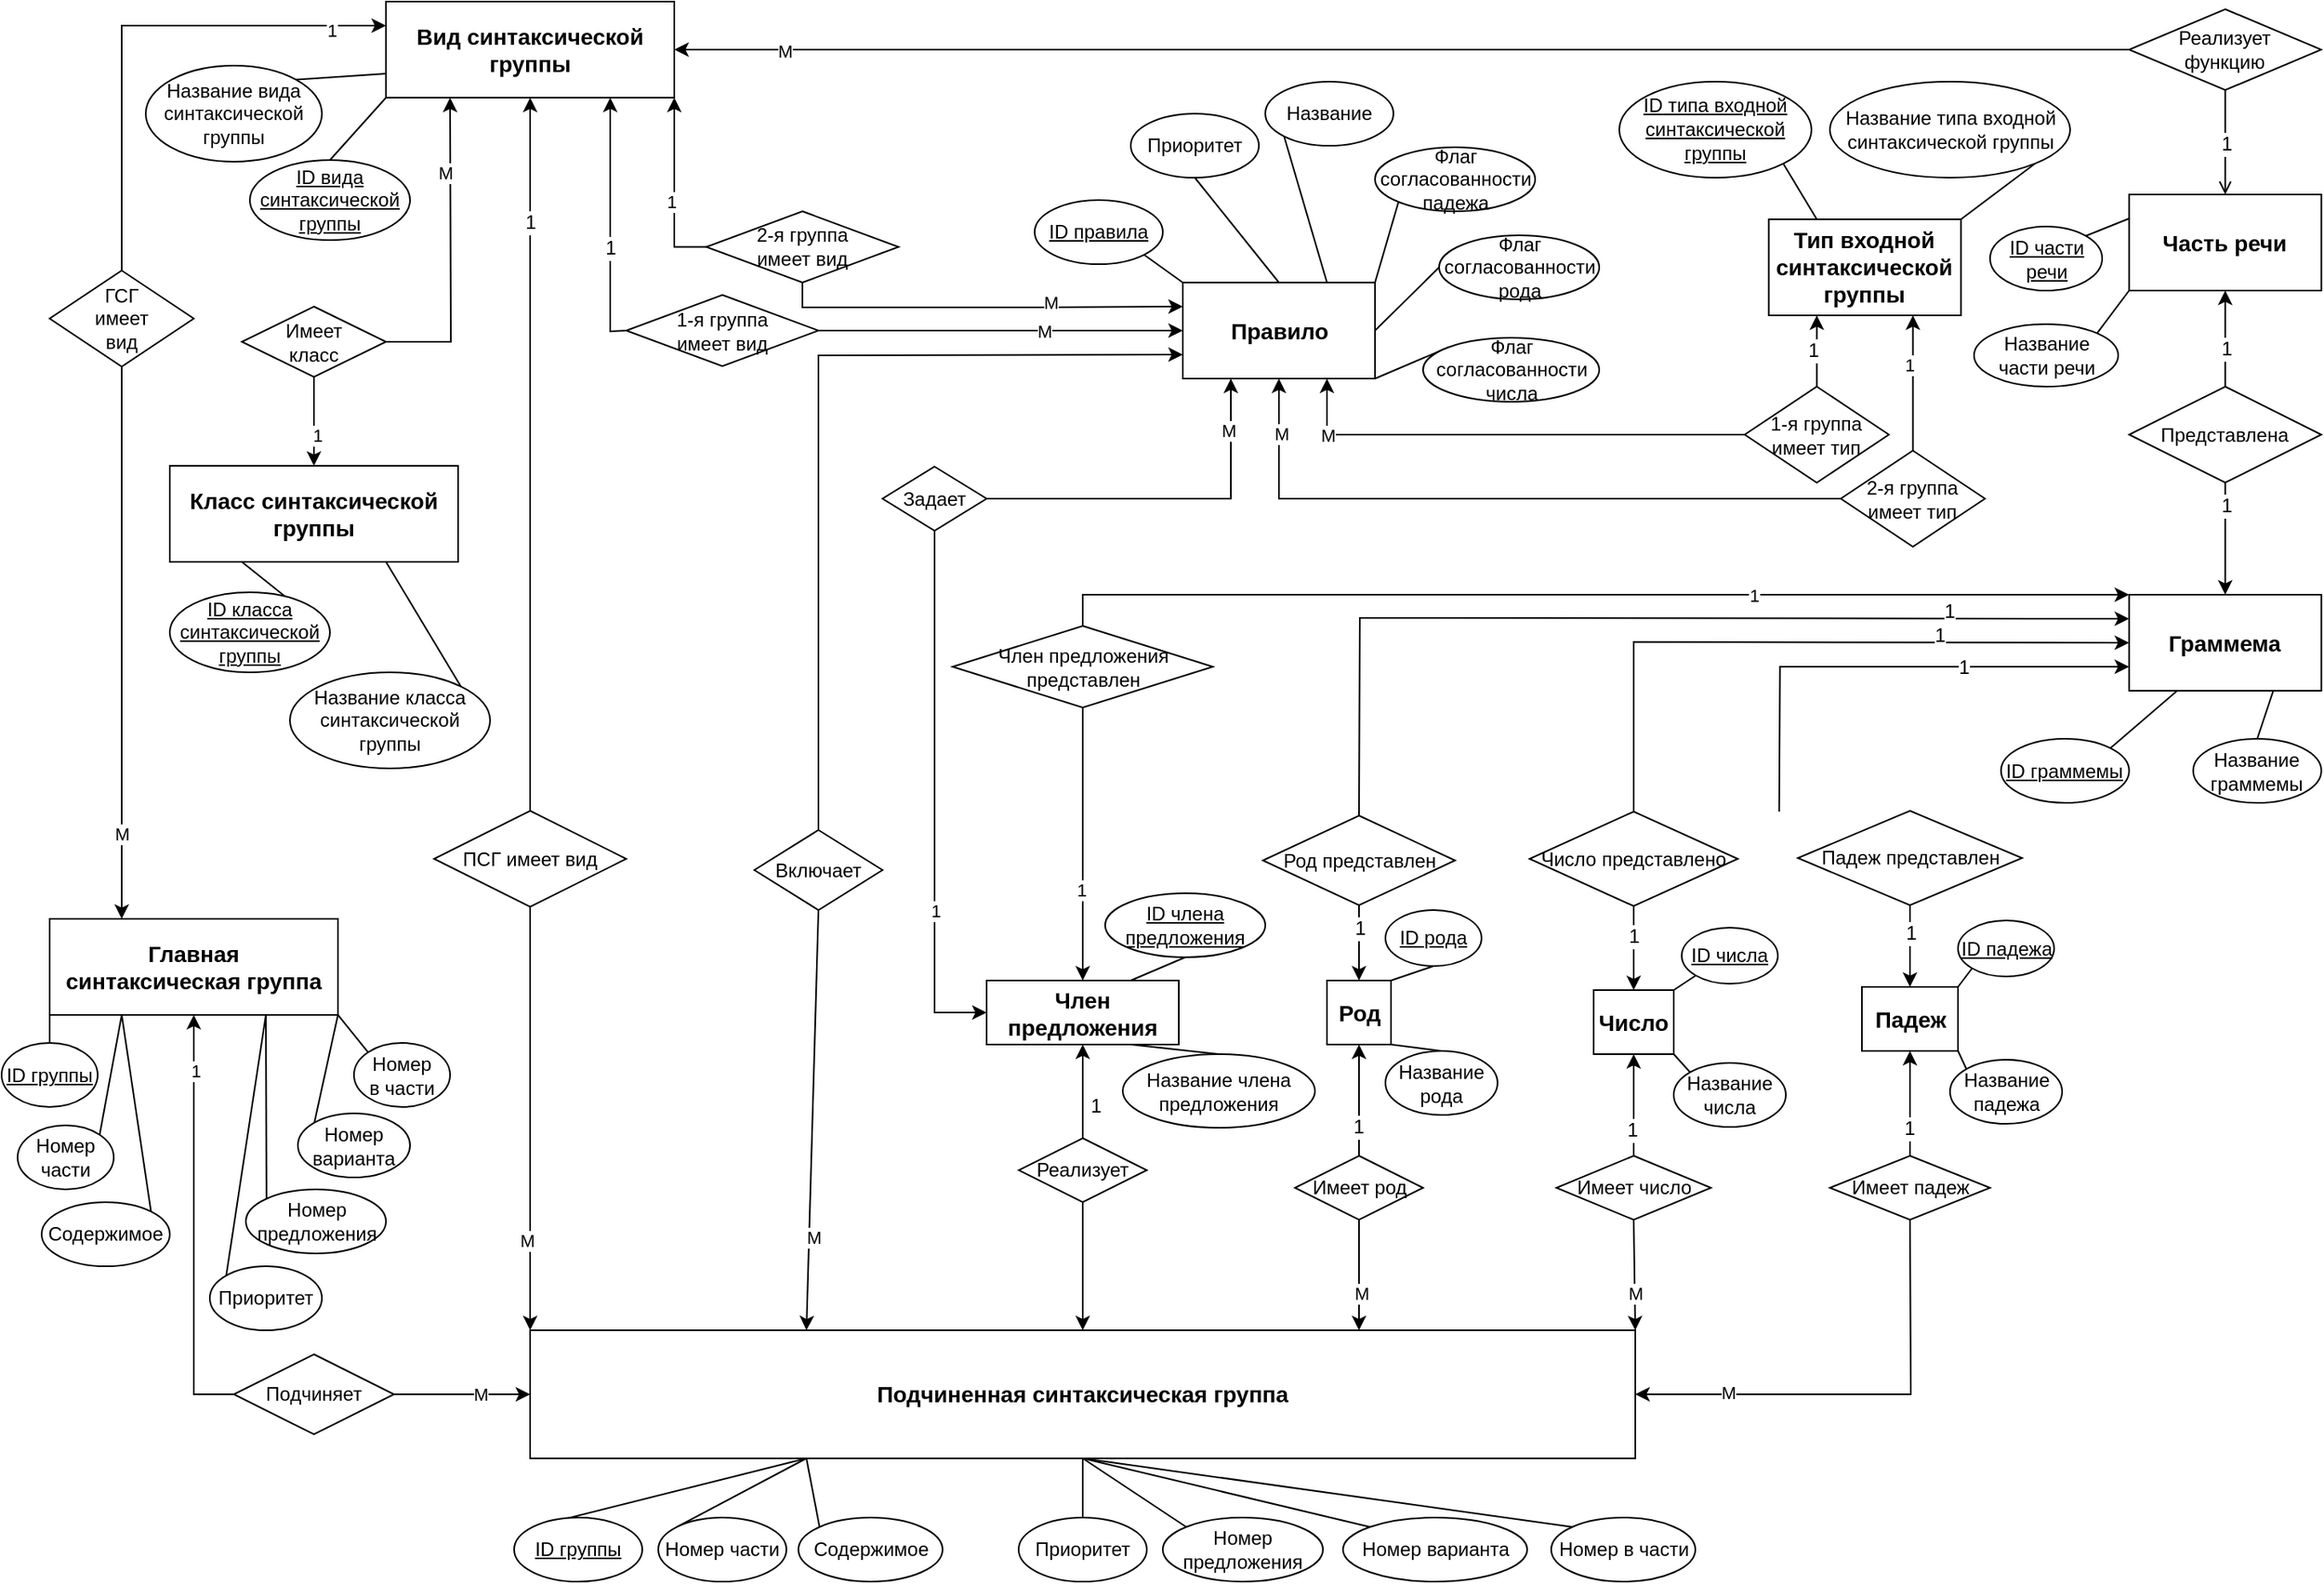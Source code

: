 <mxfile version="13.1.11" type="github">
  <diagram id="3-n-2fktoO8qeBoUGsix" name="Page-1">
    <mxGraphModel dx="1564" dy="874" grid="1" gridSize="10" guides="1" tooltips="1" connect="1" arrows="1" fold="1" page="1" pageScale="1" pageWidth="1169" pageHeight="827" math="0" shadow="0">
      <root>
        <mxCell id="0" />
        <mxCell id="1" parent="0" />
        <mxCell id="CdHWgTAZpjWAVC4C5Lwt-5" style="rounded=0;orthogonalLoop=1;jettySize=auto;html=1;exitX=0.5;exitY=1;exitDx=0;exitDy=0;entryX=0;entryY=0;entryDx=0;entryDy=0;endArrow=none;endFill=0;" parent="1" source="Er8K7lmykXEFfFOnpzie-1" target="Er8K7lmykXEFfFOnpzie-8" edge="1">
          <mxGeometry relative="1" as="geometry" />
        </mxCell>
        <mxCell id="CdHWgTAZpjWAVC4C5Lwt-6" style="edgeStyle=none;rounded=0;orthogonalLoop=1;jettySize=auto;html=1;exitX=0.5;exitY=1;exitDx=0;exitDy=0;entryX=0.5;entryY=0;entryDx=0;entryDy=0;endArrow=none;endFill=0;" parent="1" source="Er8K7lmykXEFfFOnpzie-1" target="Er8K7lmykXEFfFOnpzie-6" edge="1">
          <mxGeometry relative="1" as="geometry" />
        </mxCell>
        <mxCell id="CdHWgTAZpjWAVC4C5Lwt-7" style="edgeStyle=none;rounded=0;orthogonalLoop=1;jettySize=auto;html=1;exitX=0.5;exitY=1;exitDx=0;exitDy=0;entryX=0;entryY=0;entryDx=0;entryDy=0;endArrow=none;endFill=0;" parent="1" source="Er8K7lmykXEFfFOnpzie-1" target="Er8K7lmykXEFfFOnpzie-4" edge="1">
          <mxGeometry relative="1" as="geometry" />
        </mxCell>
        <mxCell id="CdHWgTAZpjWAVC4C5Lwt-8" style="edgeStyle=none;rounded=0;orthogonalLoop=1;jettySize=auto;html=1;exitX=0.5;exitY=1;exitDx=0;exitDy=0;entryX=0;entryY=0;entryDx=0;entryDy=0;endArrow=none;endFill=0;" parent="1" source="Er8K7lmykXEFfFOnpzie-1" target="Er8K7lmykXEFfFOnpzie-5" edge="1">
          <mxGeometry relative="1" as="geometry" />
        </mxCell>
        <mxCell id="Er8K7lmykXEFfFOnpzie-1" value="Подчиненная синтаксическая группа" style="rounded=0;whiteSpace=wrap;html=1;fontSize=14;fontStyle=1" parent="1" vertex="1">
          <mxGeometry x="710" y="1100" width="690" height="80" as="geometry" />
        </mxCell>
        <mxCell id="Er8K7lmykXEFfFOnpzie-11" style="rounded=0;orthogonalLoop=1;jettySize=auto;html=1;exitX=0;exitY=0;exitDx=0;exitDy=0;entryX=0.25;entryY=1;entryDx=0;entryDy=0;endArrow=none;endFill=0;" parent="1" source="Er8K7lmykXEFfFOnpzie-2" target="Er8K7lmykXEFfFOnpzie-1" edge="1">
          <mxGeometry relative="1" as="geometry" />
        </mxCell>
        <mxCell id="Er8K7lmykXEFfFOnpzie-2" value="&lt;u&gt;ID группы&lt;/u&gt;" style="ellipse;whiteSpace=wrap;html=1;" parent="1" vertex="1">
          <mxGeometry x="700" y="1217" width="80" height="40" as="geometry" />
        </mxCell>
        <mxCell id="Er8K7lmykXEFfFOnpzie-12" style="edgeStyle=none;rounded=0;orthogonalLoop=1;jettySize=auto;html=1;exitX=0;exitY=0;exitDx=0;exitDy=0;entryX=0.25;entryY=1;entryDx=0;entryDy=0;endArrow=none;endFill=0;" parent="1" source="Er8K7lmykXEFfFOnpzie-3" target="Er8K7lmykXEFfFOnpzie-1" edge="1">
          <mxGeometry relative="1" as="geometry" />
        </mxCell>
        <mxCell id="Er8K7lmykXEFfFOnpzie-3" value="Номер части" style="ellipse;whiteSpace=wrap;html=1;" parent="1" vertex="1">
          <mxGeometry x="790" y="1217" width="80" height="40" as="geometry" />
        </mxCell>
        <mxCell id="Er8K7lmykXEFfFOnpzie-4" value="Номер предложения" style="ellipse;whiteSpace=wrap;html=1;" parent="1" vertex="1">
          <mxGeometry x="1105" y="1217" width="100" height="40" as="geometry" />
        </mxCell>
        <mxCell id="Er8K7lmykXEFfFOnpzie-5" value="Номер варианта" style="ellipse;whiteSpace=wrap;html=1;" parent="1" vertex="1">
          <mxGeometry x="1217.5" y="1217" width="115" height="40" as="geometry" />
        </mxCell>
        <mxCell id="Er8K7lmykXEFfFOnpzie-6" value="Приоритет" style="ellipse;whiteSpace=wrap;html=1;" parent="1" vertex="1">
          <mxGeometry x="1015" y="1217" width="80" height="40" as="geometry" />
        </mxCell>
        <mxCell id="CdHWgTAZpjWAVC4C5Lwt-1" style="rounded=0;orthogonalLoop=1;jettySize=auto;html=1;exitX=0;exitY=0;exitDx=0;exitDy=0;entryX=0.25;entryY=1;entryDx=0;entryDy=0;endArrow=none;endFill=0;" parent="1" source="Er8K7lmykXEFfFOnpzie-7" target="Er8K7lmykXEFfFOnpzie-1" edge="1">
          <mxGeometry relative="1" as="geometry" />
        </mxCell>
        <mxCell id="Er8K7lmykXEFfFOnpzie-7" value="Содержимое" style="ellipse;whiteSpace=wrap;html=1;" parent="1" vertex="1">
          <mxGeometry x="877.5" y="1217" width="90" height="40" as="geometry" />
        </mxCell>
        <mxCell id="Er8K7lmykXEFfFOnpzie-8" value="Номер в части" style="ellipse;whiteSpace=wrap;html=1;" parent="1" vertex="1">
          <mxGeometry x="1347.5" y="1217" width="90" height="40" as="geometry" />
        </mxCell>
        <mxCell id="Er8K7lmykXEFfFOnpzie-23" style="edgeStyle=none;rounded=0;orthogonalLoop=1;jettySize=auto;html=1;exitX=0.5;exitY=0;exitDx=0;exitDy=0;entryX=0.25;entryY=1;entryDx=0;entryDy=0;endArrow=classic;endFill=1;" parent="1" source="Er8K7lmykXEFfFOnpzie-19" target="Er8K7lmykXEFfFOnpzie-22" edge="1">
          <mxGeometry relative="1" as="geometry" />
        </mxCell>
        <mxCell id="Er8K7lmykXEFfFOnpzie-24" value="1" style="text;html=1;align=center;verticalAlign=middle;resizable=0;points=[];labelBackgroundColor=#ffffff;" parent="Er8K7lmykXEFfFOnpzie-23" vertex="1" connectable="0">
          <mxGeometry x="0.651" y="1" relative="1" as="geometry">
            <mxPoint x="-2" y="14" as="offset" />
          </mxGeometry>
        </mxCell>
        <mxCell id="2KtH2uyn6P6ubnMdH-Oo-30" style="edgeStyle=orthogonalEdgeStyle;rounded=0;orthogonalLoop=1;jettySize=auto;html=1;exitX=0;exitY=0.5;exitDx=0;exitDy=0;entryX=0.75;entryY=1;entryDx=0;entryDy=0;" parent="1" source="Er8K7lmykXEFfFOnpzie-19" target="Er8K7lmykXEFfFOnpzie-30" edge="1">
          <mxGeometry relative="1" as="geometry" />
        </mxCell>
        <mxCell id="2KtH2uyn6P6ubnMdH-Oo-35" value="М" style="edgeLabel;html=1;align=center;verticalAlign=middle;resizable=0;points=[];" parent="2KtH2uyn6P6ubnMdH-Oo-30" vertex="1" connectable="0">
          <mxGeometry x="0.763" y="1" relative="1" as="geometry">
            <mxPoint x="1" as="offset" />
          </mxGeometry>
        </mxCell>
        <mxCell id="Er8K7lmykXEFfFOnpzie-19" value="1-я группа имеет тип" style="rhombus;whiteSpace=wrap;html=1;" parent="1" vertex="1">
          <mxGeometry x="1468.33" y="510.5" width="90" height="60" as="geometry" />
        </mxCell>
        <mxCell id="Er8K7lmykXEFfFOnpzie-22" value="&lt;font style=&quot;font-size: 14px&quot;&gt;&lt;b&gt;Тип входной синтаксической группы&lt;/b&gt;&lt;/font&gt;" style="rounded=0;whiteSpace=wrap;html=1;" parent="1" vertex="1">
          <mxGeometry x="1483.33" y="406" width="120" height="60" as="geometry" />
        </mxCell>
        <mxCell id="Er8K7lmykXEFfFOnpzie-27" style="edgeStyle=none;rounded=0;orthogonalLoop=1;jettySize=auto;html=1;exitX=1;exitY=1;exitDx=0;exitDy=0;entryX=1;entryY=0;entryDx=0;entryDy=0;endArrow=none;endFill=0;" parent="1" source="Er8K7lmykXEFfFOnpzie-25" target="Er8K7lmykXEFfFOnpzie-22" edge="1">
          <mxGeometry relative="1" as="geometry" />
        </mxCell>
        <mxCell id="Er8K7lmykXEFfFOnpzie-25" value="&lt;span style=&quot;line-height: 115%&quot;&gt;&lt;font style=&quot;font-size: 12px&quot;&gt;Название типа входной синтаксической группы&lt;/font&gt;&lt;/span&gt;" style="ellipse;whiteSpace=wrap;html=1;" parent="1" vertex="1">
          <mxGeometry x="1521.5" y="320" width="150" height="60" as="geometry" />
        </mxCell>
        <mxCell id="Er8K7lmykXEFfFOnpzie-28" style="edgeStyle=none;rounded=0;orthogonalLoop=1;jettySize=auto;html=1;exitX=1;exitY=1;exitDx=0;exitDy=0;entryX=0.25;entryY=0;entryDx=0;entryDy=0;endArrow=none;endFill=0;" parent="1" source="Er8K7lmykXEFfFOnpzie-26" target="Er8K7lmykXEFfFOnpzie-22" edge="1">
          <mxGeometry relative="1" as="geometry" />
        </mxCell>
        <mxCell id="Er8K7lmykXEFfFOnpzie-26" value="&lt;font style=&quot;font-size: 12px&quot;&gt;&lt;u&gt;&lt;span lang=&quot;EN-US&quot; style=&quot;line-height: 115%&quot;&gt;ID&lt;/span&gt;&lt;span lang=&quot;EN-US&quot; style=&quot;line-height: 115%&quot;&gt; &lt;/span&gt;&lt;span style=&quot;line-height: 115%&quot;&gt;типа входной синтаксической группы&lt;/span&gt;&lt;/u&gt;&lt;/font&gt;" style="ellipse;whiteSpace=wrap;html=1;" parent="1" vertex="1">
          <mxGeometry x="1390" y="320" width="120" height="60" as="geometry" />
        </mxCell>
        <mxCell id="Er8K7lmykXEFfFOnpzie-50" style="edgeStyle=none;rounded=0;orthogonalLoop=1;jettySize=auto;html=1;exitX=0.5;exitY=1;exitDx=0;exitDy=0;endArrow=classic;endFill=1;entryX=0.25;entryY=0;entryDx=0;entryDy=0;" parent="1" source="Er8K7lmykXEFfFOnpzie-29" edge="1" target="Er8K7lmykXEFfFOnpzie-1">
          <mxGeometry relative="1" as="geometry">
            <mxPoint x="890" y="1090" as="targetPoint" />
          </mxGeometry>
        </mxCell>
        <mxCell id="avo-p0VqOzR6dazkXomD-19" value="М" style="edgeLabel;html=1;align=center;verticalAlign=middle;resizable=0;points=[];" vertex="1" connectable="0" parent="Er8K7lmykXEFfFOnpzie-50">
          <mxGeometry x="0.564" y="3" relative="1" as="geometry">
            <mxPoint y="-1" as="offset" />
          </mxGeometry>
        </mxCell>
        <mxCell id="0sZof68oqh2SKTBoao20-3" style="edgeStyle=none;rounded=0;orthogonalLoop=1;jettySize=auto;html=1;exitX=0.5;exitY=0;exitDx=0;exitDy=0;entryX=0;entryY=0.75;entryDx=0;entryDy=0;" parent="1" source="Er8K7lmykXEFfFOnpzie-29" target="Er8K7lmykXEFfFOnpzie-30" edge="1">
          <mxGeometry relative="1" as="geometry">
            <Array as="points">
              <mxPoint x="890" y="491" />
            </Array>
          </mxGeometry>
        </mxCell>
        <mxCell id="avo-p0VqOzR6dazkXomD-15" value="1" style="edgeLabel;html=1;align=center;verticalAlign=middle;resizable=0;points=[];" vertex="1" connectable="0" parent="0sZof68oqh2SKTBoao20-3">
          <mxGeometry x="0.12" y="-87" relative="1" as="geometry">
            <mxPoint x="86" y="-90" as="offset" />
          </mxGeometry>
        </mxCell>
        <mxCell id="Er8K7lmykXEFfFOnpzie-29" value="Включает" style="rhombus;whiteSpace=wrap;html=1;" parent="1" vertex="1">
          <mxGeometry x="850" y="787.5" width="80" height="50" as="geometry" />
        </mxCell>
        <mxCell id="Er8K7lmykXEFfFOnpzie-30" value="Правило" style="rounded=0;whiteSpace=wrap;html=1;fontSize=14;fontStyle=1" parent="1" vertex="1">
          <mxGeometry x="1117.5" y="445.5" width="120" height="60" as="geometry" />
        </mxCell>
        <mxCell id="Er8K7lmykXEFfFOnpzie-71" style="edgeStyle=none;rounded=0;orthogonalLoop=1;jettySize=auto;html=1;exitX=0;exitY=1;exitDx=0;exitDy=0;entryX=1;entryY=0;entryDx=0;entryDy=0;endArrow=none;endFill=0;" parent="1" source="Er8K7lmykXEFfFOnpzie-32" target="Er8K7lmykXEFfFOnpzie-30" edge="1">
          <mxGeometry relative="1" as="geometry" />
        </mxCell>
        <mxCell id="Er8K7lmykXEFfFOnpzie-32" value="Флаг согласованности падежа" style="ellipse;whiteSpace=wrap;html=1;" parent="1" vertex="1">
          <mxGeometry x="1237.5" y="361" width="100" height="40" as="geometry" />
        </mxCell>
        <mxCell id="Er8K7lmykXEFfFOnpzie-77" style="edgeStyle=none;rounded=0;orthogonalLoop=1;jettySize=auto;html=1;exitX=0;exitY=0.5;exitDx=0;exitDy=0;entryX=1;entryY=0.5;entryDx=0;entryDy=0;endArrow=none;endFill=0;" parent="1" source="Er8K7lmykXEFfFOnpzie-33" target="Er8K7lmykXEFfFOnpzie-30" edge="1">
          <mxGeometry relative="1" as="geometry" />
        </mxCell>
        <mxCell id="Er8K7lmykXEFfFOnpzie-33" value="Флаг согласованности рода" style="ellipse;whiteSpace=wrap;html=1;" parent="1" vertex="1">
          <mxGeometry x="1277.5" y="416" width="100" height="40" as="geometry" />
        </mxCell>
        <mxCell id="Er8K7lmykXEFfFOnpzie-73" style="edgeStyle=none;rounded=0;orthogonalLoop=1;jettySize=auto;html=1;exitX=0.5;exitY=1;exitDx=0;exitDy=0;entryX=0.5;entryY=0;entryDx=0;entryDy=0;endArrow=none;endFill=0;" parent="1" source="Er8K7lmykXEFfFOnpzie-34" target="Er8K7lmykXEFfFOnpzie-30" edge="1">
          <mxGeometry relative="1" as="geometry">
            <Array as="points" />
          </mxGeometry>
        </mxCell>
        <mxCell id="Er8K7lmykXEFfFOnpzie-34" value="Приоритет" style="ellipse;whiteSpace=wrap;html=1;" parent="1" vertex="1">
          <mxGeometry x="1085" y="340" width="80" height="40" as="geometry" />
        </mxCell>
        <mxCell id="Er8K7lmykXEFfFOnpzie-52" style="edgeStyle=none;rounded=0;orthogonalLoop=1;jettySize=auto;html=1;exitX=1;exitY=1;exitDx=0;exitDy=0;entryX=0;entryY=0;entryDx=0;entryDy=0;endArrow=none;endFill=0;" parent="1" source="Er8K7lmykXEFfFOnpzie-35" target="Er8K7lmykXEFfFOnpzie-30" edge="1">
          <mxGeometry relative="1" as="geometry" />
        </mxCell>
        <mxCell id="Er8K7lmykXEFfFOnpzie-35" value="&lt;u&gt;ID правила&lt;/u&gt;" style="ellipse;whiteSpace=wrap;html=1;" parent="1" vertex="1">
          <mxGeometry x="1025" y="394" width="80" height="40" as="geometry" />
        </mxCell>
        <mxCell id="Er8K7lmykXEFfFOnpzie-74" style="edgeStyle=none;rounded=0;orthogonalLoop=1;jettySize=auto;html=1;exitX=0;exitY=0;exitDx=0;exitDy=0;entryX=1;entryY=1;entryDx=0;entryDy=0;endArrow=none;endFill=0;" parent="1" source="Er8K7lmykXEFfFOnpzie-40" target="Er8K7lmykXEFfFOnpzie-30" edge="1">
          <mxGeometry relative="1" as="geometry" />
        </mxCell>
        <mxCell id="Er8K7lmykXEFfFOnpzie-40" value="Флаг согласованности числа" style="ellipse;whiteSpace=wrap;html=1;" parent="1" vertex="1">
          <mxGeometry x="1267.5" y="480" width="110" height="40" as="geometry" />
        </mxCell>
        <mxCell id="Er8K7lmykXEFfFOnpzie-72" style="edgeStyle=none;rounded=0;orthogonalLoop=1;jettySize=auto;html=1;exitX=0;exitY=1;exitDx=0;exitDy=0;entryX=0.75;entryY=0;entryDx=0;entryDy=0;endArrow=none;endFill=0;" parent="1" source="Er8K7lmykXEFfFOnpzie-46" target="Er8K7lmykXEFfFOnpzie-30" edge="1">
          <mxGeometry relative="1" as="geometry" />
        </mxCell>
        <mxCell id="Er8K7lmykXEFfFOnpzie-46" value="Название" style="ellipse;whiteSpace=wrap;html=1;" parent="1" vertex="1">
          <mxGeometry x="1169" y="320" width="80" height="40" as="geometry" />
        </mxCell>
        <mxCell id="Er8K7lmykXEFfFOnpzie-58" style="edgeStyle=none;rounded=0;orthogonalLoop=1;jettySize=auto;html=1;exitX=0;exitY=0.5;exitDx=0;exitDy=0;endArrow=classic;endFill=1;" parent="1" source="Er8K7lmykXEFfFOnpzie-53" edge="1">
          <mxGeometry relative="1" as="geometry">
            <mxPoint x="760" y="330" as="targetPoint" />
            <Array as="points">
              <mxPoint x="760" y="476" />
            </Array>
          </mxGeometry>
        </mxCell>
        <mxCell id="Er8K7lmykXEFfFOnpzie-59" value="1" style="text;html=1;align=center;verticalAlign=middle;resizable=0;points=[];labelBackgroundColor=#ffffff;" parent="Er8K7lmykXEFfFOnpzie-58" vertex="1" connectable="0">
          <mxGeometry x="-0.486" relative="1" as="geometry">
            <mxPoint y="-22" as="offset" />
          </mxGeometry>
        </mxCell>
        <mxCell id="Acf67Gp8EdVM3Cdp0NT5-2" style="edgeStyle=orthogonalEdgeStyle;rounded=0;orthogonalLoop=1;jettySize=auto;html=1;endArrow=classic;endFill=1;entryX=0;entryY=0.5;entryDx=0;entryDy=0;exitX=1;exitY=0.5;exitDx=0;exitDy=0;" parent="1" source="Er8K7lmykXEFfFOnpzie-53" target="Er8K7lmykXEFfFOnpzie-30" edge="1">
          <mxGeometry relative="1" as="geometry">
            <mxPoint x="820" y="540" as="sourcePoint" />
            <mxPoint x="1110" y="500" as="targetPoint" />
            <Array as="points">
              <mxPoint x="820" y="476" />
              <mxPoint x="820" y="476" />
            </Array>
          </mxGeometry>
        </mxCell>
        <mxCell id="avo-p0VqOzR6dazkXomD-14" value="М" style="edgeLabel;html=1;align=center;verticalAlign=middle;resizable=0;points=[];" vertex="1" connectable="0" parent="Acf67Gp8EdVM3Cdp0NT5-2">
          <mxGeometry x="0.53" relative="1" as="geometry">
            <mxPoint as="offset" />
          </mxGeometry>
        </mxCell>
        <mxCell id="Er8K7lmykXEFfFOnpzie-53" value="1-я группа&lt;br&gt;имеет вид" style="rhombus;whiteSpace=wrap;html=1;" parent="1" vertex="1">
          <mxGeometry x="770" y="453.25" width="120" height="44.5" as="geometry" />
        </mxCell>
        <mxCell id="Er8K7lmykXEFfFOnpzie-57" value="Вид синтаксической группы" style="rounded=0;whiteSpace=wrap;html=1;fontSize=14;fontStyle=1" parent="1" vertex="1">
          <mxGeometry x="620" y="270" width="180" height="60" as="geometry" />
        </mxCell>
        <mxCell id="Er8K7lmykXEFfFOnpzie-62" style="edgeStyle=none;rounded=0;orthogonalLoop=1;jettySize=auto;html=1;exitX=0.5;exitY=0;exitDx=0;exitDy=0;entryX=0;entryY=1;entryDx=0;entryDy=0;endArrow=none;endFill=0;" parent="1" source="Er8K7lmykXEFfFOnpzie-60" target="Er8K7lmykXEFfFOnpzie-57" edge="1">
          <mxGeometry relative="1" as="geometry" />
        </mxCell>
        <mxCell id="Er8K7lmykXEFfFOnpzie-60" value="&lt;u&gt;ID вида синтаксической группы&lt;/u&gt;" style="ellipse;whiteSpace=wrap;html=1;" parent="1" vertex="1">
          <mxGeometry x="535" y="369" width="100" height="50" as="geometry" />
        </mxCell>
        <mxCell id="Er8K7lmykXEFfFOnpzie-63" style="edgeStyle=none;rounded=0;orthogonalLoop=1;jettySize=auto;html=1;exitX=1;exitY=0;exitDx=0;exitDy=0;entryX=0;entryY=0.75;entryDx=0;entryDy=0;endArrow=none;endFill=0;" parent="1" source="Er8K7lmykXEFfFOnpzie-61" target="Er8K7lmykXEFfFOnpzie-57" edge="1">
          <mxGeometry relative="1" as="geometry">
            <mxPoint x="703.891" y="538.787" as="sourcePoint" />
          </mxGeometry>
        </mxCell>
        <mxCell id="Er8K7lmykXEFfFOnpzie-61" value="Название вида синтаксической группы" style="ellipse;whiteSpace=wrap;html=1;" parent="1" vertex="1">
          <mxGeometry x="470" y="310" width="110" height="60" as="geometry" />
        </mxCell>
        <mxCell id="Er8K7lmykXEFfFOnpzie-81" style="edgeStyle=none;rounded=0;orthogonalLoop=1;jettySize=auto;html=1;exitX=0.5;exitY=0;exitDx=0;exitDy=0;entryX=0.5;entryY=1;entryDx=0;entryDy=0;endArrow=classic;endFill=1;" parent="1" source="Er8K7lmykXEFfFOnpzie-78" target="Er8K7lmykXEFfFOnpzie-57" edge="1">
          <mxGeometry relative="1" as="geometry" />
        </mxCell>
        <mxCell id="Er8K7lmykXEFfFOnpzie-82" value="1" style="text;html=1;align=center;verticalAlign=middle;resizable=0;points=[];labelBackgroundColor=#ffffff;" parent="Er8K7lmykXEFfFOnpzie-81" vertex="1" connectable="0">
          <mxGeometry x="0.685" y="-1" relative="1" as="geometry">
            <mxPoint x="-1" y="8" as="offset" />
          </mxGeometry>
        </mxCell>
        <mxCell id="Acf67Gp8EdVM3Cdp0NT5-16" style="rounded=0;orthogonalLoop=1;jettySize=auto;html=1;exitX=0.5;exitY=1;exitDx=0;exitDy=0;startArrow=none;startFill=0;endArrow=classic;endFill=1;entryX=0;entryY=0;entryDx=0;entryDy=0;" parent="1" source="Er8K7lmykXEFfFOnpzie-78" target="Er8K7lmykXEFfFOnpzie-1" edge="1">
          <mxGeometry relative="1" as="geometry">
            <mxPoint x="751" y="782.0" as="sourcePoint" />
            <mxPoint x="770" y="1100" as="targetPoint" />
          </mxGeometry>
        </mxCell>
        <mxCell id="avo-p0VqOzR6dazkXomD-18" value="М" style="edgeLabel;html=1;align=center;verticalAlign=middle;resizable=0;points=[];" vertex="1" connectable="0" parent="Acf67Gp8EdVM3Cdp0NT5-16">
          <mxGeometry x="0.577" y="-2" relative="1" as="geometry">
            <mxPoint as="offset" />
          </mxGeometry>
        </mxCell>
        <mxCell id="Er8K7lmykXEFfFOnpzie-93" style="edgeStyle=none;rounded=0;orthogonalLoop=1;jettySize=auto;html=1;exitX=0.75;exitY=0;exitDx=0;exitDy=0;entryX=0.5;entryY=1;entryDx=0;entryDy=0;endArrow=none;endFill=0;" parent="1" source="Er8K7lmykXEFfFOnpzie-84" target="Er8K7lmykXEFfFOnpzie-91" edge="1">
          <mxGeometry relative="1" as="geometry" />
        </mxCell>
        <mxCell id="Er8K7lmykXEFfFOnpzie-94" style="edgeStyle=none;rounded=0;orthogonalLoop=1;jettySize=auto;html=1;exitX=0.75;exitY=1;exitDx=0;exitDy=0;entryX=0.5;entryY=0;entryDx=0;entryDy=0;endArrow=none;endFill=0;" parent="1" source="Er8K7lmykXEFfFOnpzie-84" target="Er8K7lmykXEFfFOnpzie-92" edge="1">
          <mxGeometry relative="1" as="geometry" />
        </mxCell>
        <mxCell id="Er8K7lmykXEFfFOnpzie-84" value="Член предложения" style="rounded=0;whiteSpace=wrap;html=1;fontSize=14;fontStyle=1" parent="1" vertex="1">
          <mxGeometry x="995" y="881.5" width="120" height="40" as="geometry" />
        </mxCell>
        <mxCell id="Er8K7lmykXEFfFOnpzie-87" style="edgeStyle=none;rounded=0;orthogonalLoop=1;jettySize=auto;html=1;exitX=0.5;exitY=0;exitDx=0;exitDy=0;entryX=0.5;entryY=1;entryDx=0;entryDy=0;endArrow=classic;endFill=1;" parent="1" source="Er8K7lmykXEFfFOnpzie-85" target="Er8K7lmykXEFfFOnpzie-84" edge="1">
          <mxGeometry relative="1" as="geometry" />
        </mxCell>
        <mxCell id="Er8K7lmykXEFfFOnpzie-88" value="1" style="text;html=1;align=center;verticalAlign=middle;resizable=0;points=[];labelBackgroundColor=#ffffff;" parent="Er8K7lmykXEFfFOnpzie-87" vertex="1" connectable="0">
          <mxGeometry x="-0.242" y="2" relative="1" as="geometry">
            <mxPoint x="10" y="2" as="offset" />
          </mxGeometry>
        </mxCell>
        <mxCell id="avo-p0VqOzR6dazkXomD-5" style="edgeStyle=orthogonalEdgeStyle;rounded=0;orthogonalLoop=1;jettySize=auto;html=1;exitX=0.5;exitY=1;exitDx=0;exitDy=0;entryX=0.5;entryY=0;entryDx=0;entryDy=0;" edge="1" parent="1" source="Er8K7lmykXEFfFOnpzie-85" target="Er8K7lmykXEFfFOnpzie-1">
          <mxGeometry relative="1" as="geometry" />
        </mxCell>
        <mxCell id="Er8K7lmykXEFfFOnpzie-85" value="Реализует" style="rhombus;whiteSpace=wrap;html=1;" parent="1" vertex="1">
          <mxGeometry x="1015" y="980" width="80" height="40" as="geometry" />
        </mxCell>
        <mxCell id="Er8K7lmykXEFfFOnpzie-91" value="&lt;u&gt;ID члена предложения&lt;/u&gt;" style="ellipse;whiteSpace=wrap;html=1;" parent="1" vertex="1">
          <mxGeometry x="1069" y="827" width="100" height="40" as="geometry" />
        </mxCell>
        <mxCell id="Er8K7lmykXEFfFOnpzie-92" value="Название члена предложения" style="ellipse;whiteSpace=wrap;html=1;" parent="1" vertex="1">
          <mxGeometry x="1080" y="927.5" width="120" height="46" as="geometry" />
        </mxCell>
        <mxCell id="Er8K7lmykXEFfFOnpzie-105" value="Граммема" style="rounded=0;whiteSpace=wrap;html=1;fontSize=14;fontStyle=1" parent="1" vertex="1">
          <mxGeometry x="1708.33" y="640.5" width="120" height="60" as="geometry" />
        </mxCell>
        <mxCell id="Er8K7lmykXEFfFOnpzie-111" value="Часть речи" style="rounded=0;whiteSpace=wrap;html=1;fontSize=14;fontStyle=1" parent="1" vertex="1">
          <mxGeometry x="1708.33" y="390.5" width="120" height="60" as="geometry" />
        </mxCell>
        <mxCell id="Er8K7lmykXEFfFOnpzie-113" style="edgeStyle=none;rounded=0;orthogonalLoop=1;jettySize=auto;html=1;exitX=0.5;exitY=1;exitDx=0;exitDy=0;entryX=0.5;entryY=0;entryDx=0;entryDy=0;endArrow=classic;endFill=1;" parent="1" source="Er8K7lmykXEFfFOnpzie-112" target="Er8K7lmykXEFfFOnpzie-105" edge="1">
          <mxGeometry relative="1" as="geometry">
            <Array as="points">
              <mxPoint x="1768.33" y="580.5" />
            </Array>
          </mxGeometry>
        </mxCell>
        <mxCell id="Er8K7lmykXEFfFOnpzie-117" value="1" style="text;html=1;align=center;verticalAlign=middle;resizable=0;points=[];labelBackgroundColor=#ffffff;" parent="Er8K7lmykXEFfFOnpzie-113" vertex="1" connectable="0">
          <mxGeometry x="0.267" relative="1" as="geometry">
            <mxPoint y="-30" as="offset" />
          </mxGeometry>
        </mxCell>
        <mxCell id="Er8K7lmykXEFfFOnpzie-114" style="edgeStyle=none;rounded=0;orthogonalLoop=1;jettySize=auto;html=1;exitX=0.5;exitY=0;exitDx=0;exitDy=0;entryX=0.5;entryY=1;entryDx=0;entryDy=0;endArrow=classic;endFill=1;" parent="1" source="Er8K7lmykXEFfFOnpzie-112" target="Er8K7lmykXEFfFOnpzie-111" edge="1">
          <mxGeometry relative="1" as="geometry" />
        </mxCell>
        <mxCell id="Er8K7lmykXEFfFOnpzie-116" value="1" style="text;html=1;align=center;verticalAlign=middle;resizable=0;points=[];labelBackgroundColor=#ffffff;" parent="Er8K7lmykXEFfFOnpzie-114" vertex="1" connectable="0">
          <mxGeometry x="0.325" relative="1" as="geometry">
            <mxPoint y="16.67" as="offset" />
          </mxGeometry>
        </mxCell>
        <mxCell id="Er8K7lmykXEFfFOnpzie-112" value="Представлена" style="rhombus;whiteSpace=wrap;html=1;" parent="1" vertex="1">
          <mxGeometry x="1708.33" y="510.5" width="120" height="60" as="geometry" />
        </mxCell>
        <mxCell id="Er8K7lmykXEFfFOnpzie-118" style="edgeStyle=none;rounded=0;orthogonalLoop=1;jettySize=auto;html=1;exitX=0.5;exitY=1;exitDx=0;exitDy=0;entryX=0.5;entryY=0;entryDx=0;entryDy=0;endArrow=open;endFill=0;" parent="1" source="Er8K7lmykXEFfFOnpzie-115" target="Er8K7lmykXEFfFOnpzie-111" edge="1">
          <mxGeometry relative="1" as="geometry" />
        </mxCell>
        <mxCell id="Er8K7lmykXEFfFOnpzie-121" value="1" style="text;html=1;align=center;verticalAlign=middle;resizable=0;points=[];labelBackgroundColor=#ffffff;" parent="Er8K7lmykXEFfFOnpzie-118" vertex="1" connectable="0">
          <mxGeometry x="0.438" y="2" relative="1" as="geometry">
            <mxPoint x="-2" y="-13.33" as="offset" />
          </mxGeometry>
        </mxCell>
        <mxCell id="Er8K7lmykXEFfFOnpzie-119" style="edgeStyle=none;rounded=0;orthogonalLoop=1;jettySize=auto;html=1;exitX=0;exitY=0.5;exitDx=0;exitDy=0;endArrow=classic;endFill=1;entryX=1;entryY=0.5;entryDx=0;entryDy=0;" parent="1" source="Er8K7lmykXEFfFOnpzie-115" target="Er8K7lmykXEFfFOnpzie-57" edge="1">
          <mxGeometry relative="1" as="geometry">
            <mxPoint x="870" y="320" as="targetPoint" />
          </mxGeometry>
        </mxCell>
        <mxCell id="avo-p0VqOzR6dazkXomD-17" value="М" style="edgeLabel;html=1;align=center;verticalAlign=middle;resizable=0;points=[];" vertex="1" connectable="0" parent="Er8K7lmykXEFfFOnpzie-119">
          <mxGeometry x="0.849" y="1" relative="1" as="geometry">
            <mxPoint as="offset" />
          </mxGeometry>
        </mxCell>
        <mxCell id="Er8K7lmykXEFfFOnpzie-115" value="Реализует&lt;br&gt;функцию" style="rhombus;whiteSpace=wrap;html=1;" parent="1" vertex="1">
          <mxGeometry x="1708.33" y="274.75" width="120" height="50.5" as="geometry" />
        </mxCell>
        <mxCell id="Er8K7lmykXEFfFOnpzie-124" style="edgeStyle=none;rounded=0;orthogonalLoop=1;jettySize=auto;html=1;exitX=1;exitY=0;exitDx=0;exitDy=0;entryX=0;entryY=0.25;entryDx=0;entryDy=0;endArrow=none;endFill=0;" parent="1" source="Er8K7lmykXEFfFOnpzie-122" target="Er8K7lmykXEFfFOnpzie-111" edge="1">
          <mxGeometry relative="1" as="geometry" />
        </mxCell>
        <mxCell id="Er8K7lmykXEFfFOnpzie-122" value="&lt;u&gt;ID части речи&lt;/u&gt;" style="ellipse;whiteSpace=wrap;html=1;" parent="1" vertex="1">
          <mxGeometry x="1621.5" y="410.5" width="70" height="40" as="geometry" />
        </mxCell>
        <mxCell id="Er8K7lmykXEFfFOnpzie-125" style="edgeStyle=none;rounded=0;orthogonalLoop=1;jettySize=auto;html=1;exitX=1;exitY=0;exitDx=0;exitDy=0;entryX=0;entryY=1;entryDx=0;entryDy=0;endArrow=none;endFill=0;" parent="1" source="Er8K7lmykXEFfFOnpzie-123" target="Er8K7lmykXEFfFOnpzie-111" edge="1">
          <mxGeometry relative="1" as="geometry" />
        </mxCell>
        <mxCell id="Er8K7lmykXEFfFOnpzie-123" value="Название части речи" style="ellipse;whiteSpace=wrap;html=1;" parent="1" vertex="1">
          <mxGeometry x="1611.5" y="471.5" width="90" height="39" as="geometry" />
        </mxCell>
        <mxCell id="Er8K7lmykXEFfFOnpzie-129" style="edgeStyle=none;rounded=0;orthogonalLoop=1;jettySize=auto;html=1;entryX=0.25;entryY=1;entryDx=0;entryDy=0;endArrow=none;endFill=0;exitX=1;exitY=0;exitDx=0;exitDy=0;" parent="1" source="Er8K7lmykXEFfFOnpzie-126" target="Er8K7lmykXEFfFOnpzie-105" edge="1">
          <mxGeometry relative="1" as="geometry">
            <mxPoint x="1828.33" y="604.5" as="sourcePoint" />
          </mxGeometry>
        </mxCell>
        <mxCell id="Er8K7lmykXEFfFOnpzie-126" value="&lt;u&gt;ID граммемы&lt;/u&gt;" style="ellipse;whiteSpace=wrap;html=1;" parent="1" vertex="1">
          <mxGeometry x="1628.33" y="730.5" width="80" height="40" as="geometry" />
        </mxCell>
        <mxCell id="Er8K7lmykXEFfFOnpzie-128" style="edgeStyle=none;rounded=0;orthogonalLoop=1;jettySize=auto;html=1;exitX=0.5;exitY=0;exitDx=0;exitDy=0;endArrow=none;endFill=0;entryX=0.75;entryY=1;entryDx=0;entryDy=0;" parent="1" source="Er8K7lmykXEFfFOnpzie-127" target="Er8K7lmykXEFfFOnpzie-105" edge="1">
          <mxGeometry relative="1" as="geometry">
            <mxPoint x="1818.33" y="700.5" as="targetPoint" />
          </mxGeometry>
        </mxCell>
        <mxCell id="Er8K7lmykXEFfFOnpzie-127" value="Название граммемы" style="ellipse;whiteSpace=wrap;html=1;" parent="1" vertex="1">
          <mxGeometry x="1748.33" y="730.5" width="80" height="40" as="geometry" />
        </mxCell>
        <mxCell id="Er8K7lmykXEFfFOnpzie-144" style="edgeStyle=none;rounded=0;orthogonalLoop=1;jettySize=auto;html=1;exitX=1;exitY=1;exitDx=0;exitDy=0;entryX=0.5;entryY=0;entryDx=0;entryDy=0;endArrow=none;endFill=0;" parent="1" source="Er8K7lmykXEFfFOnpzie-140" target="Er8K7lmykXEFfFOnpzie-142" edge="1">
          <mxGeometry relative="1" as="geometry" />
        </mxCell>
        <mxCell id="Er8K7lmykXEFfFOnpzie-145" style="edgeStyle=none;rounded=0;orthogonalLoop=1;jettySize=auto;html=1;exitX=1;exitY=0;exitDx=0;exitDy=0;entryX=0.5;entryY=1;entryDx=0;entryDy=0;endArrow=none;endFill=0;" parent="1" source="Er8K7lmykXEFfFOnpzie-140" target="Er8K7lmykXEFfFOnpzie-141" edge="1">
          <mxGeometry relative="1" as="geometry" />
        </mxCell>
        <mxCell id="Er8K7lmykXEFfFOnpzie-153" style="edgeStyle=none;rounded=0;orthogonalLoop=1;jettySize=auto;html=1;exitX=0.5;exitY=1;exitDx=0;exitDy=0;entryX=0.5;entryY=0;entryDx=0;entryDy=0;endArrow=none;endFill=0;startArrow=classic;startFill=1;" parent="1" source="Er8K7lmykXEFfFOnpzie-140" target="Er8K7lmykXEFfFOnpzie-152" edge="1">
          <mxGeometry relative="1" as="geometry" />
        </mxCell>
        <mxCell id="Er8K7lmykXEFfFOnpzie-154" value="1" style="text;html=1;align=center;verticalAlign=middle;resizable=0;points=[];labelBackgroundColor=#ffffff;" parent="Er8K7lmykXEFfFOnpzie-153" vertex="1" connectable="0">
          <mxGeometry x="0.483" y="-1" relative="1" as="geometry">
            <mxPoint as="offset" />
          </mxGeometry>
        </mxCell>
        <mxCell id="Er8K7lmykXEFfFOnpzie-140" value="&lt;font style=&quot;font-size: 14px&quot;&gt;&lt;b&gt;Род&lt;/b&gt;&lt;/font&gt;" style="rounded=0;whiteSpace=wrap;html=1;" parent="1" vertex="1">
          <mxGeometry x="1207.5" y="881.5" width="40" height="40" as="geometry" />
        </mxCell>
        <mxCell id="Er8K7lmykXEFfFOnpzie-141" value="&lt;u&gt;ID рода&lt;/u&gt;" style="ellipse;whiteSpace=wrap;html=1;" parent="1" vertex="1">
          <mxGeometry x="1244" y="837.5" width="60" height="35" as="geometry" />
        </mxCell>
        <mxCell id="Er8K7lmykXEFfFOnpzie-142" value="Название рода" style="ellipse;whiteSpace=wrap;html=1;" parent="1" vertex="1">
          <mxGeometry x="1244" y="925.5" width="70" height="40" as="geometry" />
        </mxCell>
        <mxCell id="Er8K7lmykXEFfFOnpzie-147" style="edgeStyle=none;rounded=0;orthogonalLoop=1;jettySize=auto;html=1;exitX=0.5;exitY=1;exitDx=0;exitDy=0;entryX=0.5;entryY=0;entryDx=0;entryDy=0;endArrow=classic;endFill=1;" parent="1" source="Er8K7lmykXEFfFOnpzie-146" target="Er8K7lmykXEFfFOnpzie-140" edge="1">
          <mxGeometry relative="1" as="geometry" />
        </mxCell>
        <mxCell id="Er8K7lmykXEFfFOnpzie-148" value="1" style="text;html=1;align=center;verticalAlign=middle;resizable=0;points=[];labelBackgroundColor=#ffffff;" parent="Er8K7lmykXEFfFOnpzie-147" vertex="1" connectable="0">
          <mxGeometry x="0.422" y="1" relative="1" as="geometry">
            <mxPoint x="-1" y="-19" as="offset" />
          </mxGeometry>
        </mxCell>
        <mxCell id="Er8K7lmykXEFfFOnpzie-149" style="edgeStyle=none;rounded=0;orthogonalLoop=1;jettySize=auto;html=1;exitX=0.5;exitY=0;exitDx=0;exitDy=0;endArrow=classic;endFill=1;entryX=0;entryY=0.25;entryDx=0;entryDy=0;" parent="1" source="Er8K7lmykXEFfFOnpzie-146" target="Er8K7lmykXEFfFOnpzie-105" edge="1">
          <mxGeometry relative="1" as="geometry">
            <mxPoint x="910" y="745" as="targetPoint" />
            <Array as="points">
              <mxPoint x="1228" y="655" />
            </Array>
          </mxGeometry>
        </mxCell>
        <mxCell id="Er8K7lmykXEFfFOnpzie-150" value="1" style="text;html=1;align=center;verticalAlign=middle;resizable=0;points=[];labelBackgroundColor=#ffffff;" parent="Er8K7lmykXEFfFOnpzie-149" vertex="1" connectable="0">
          <mxGeometry x="0.444" y="1" relative="1" as="geometry">
            <mxPoint x="55" y="-4" as="offset" />
          </mxGeometry>
        </mxCell>
        <mxCell id="Er8K7lmykXEFfFOnpzie-146" value="Род представлен" style="rhombus;whiteSpace=wrap;html=1;" parent="1" vertex="1">
          <mxGeometry x="1167.5" y="778.5" width="120" height="56" as="geometry" />
        </mxCell>
        <mxCell id="Er8K7lmykXEFfFOnpzie-155" style="edgeStyle=none;rounded=0;orthogonalLoop=1;jettySize=auto;html=1;exitX=0.5;exitY=1;exitDx=0;exitDy=0;endArrow=classic;endFill=1;entryX=0.75;entryY=0;entryDx=0;entryDy=0;" parent="1" source="Er8K7lmykXEFfFOnpzie-152" target="Er8K7lmykXEFfFOnpzie-1" edge="1">
          <mxGeometry relative="1" as="geometry">
            <mxPoint x="950" y="1070" as="targetPoint" />
          </mxGeometry>
        </mxCell>
        <mxCell id="avo-p0VqOzR6dazkXomD-4" value="М" style="edgeLabel;html=1;align=center;verticalAlign=middle;resizable=0;points=[];" vertex="1" connectable="0" parent="Er8K7lmykXEFfFOnpzie-155">
          <mxGeometry x="0.314" y="1" relative="1" as="geometry">
            <mxPoint as="offset" />
          </mxGeometry>
        </mxCell>
        <mxCell id="Er8K7lmykXEFfFOnpzie-152" value="Имеет род" style="rhombus;whiteSpace=wrap;html=1;" parent="1" vertex="1">
          <mxGeometry x="1187.5" y="991" width="80" height="40" as="geometry" />
        </mxCell>
        <mxCell id="Er8K7lmykXEFfFOnpzie-172" style="edgeStyle=none;rounded=0;orthogonalLoop=1;jettySize=auto;html=1;exitX=1;exitY=1;exitDx=0;exitDy=0;entryX=0;entryY=0;entryDx=0;entryDy=0;endArrow=none;endFill=0;" parent="1" source="Er8K7lmykXEFfFOnpzie-176" target="Er8K7lmykXEFfFOnpzie-178" edge="1">
          <mxGeometry relative="1" as="geometry" />
        </mxCell>
        <mxCell id="Er8K7lmykXEFfFOnpzie-173" style="edgeStyle=none;rounded=0;orthogonalLoop=1;jettySize=auto;html=1;exitX=1;exitY=0;exitDx=0;exitDy=0;entryX=0;entryY=1;entryDx=0;entryDy=0;endArrow=none;endFill=0;" parent="1" source="Er8K7lmykXEFfFOnpzie-176" target="Er8K7lmykXEFfFOnpzie-177" edge="1">
          <mxGeometry relative="1" as="geometry" />
        </mxCell>
        <mxCell id="Er8K7lmykXEFfFOnpzie-174" style="edgeStyle=none;rounded=0;orthogonalLoop=1;jettySize=auto;html=1;exitX=0.5;exitY=1;exitDx=0;exitDy=0;entryX=0.5;entryY=0;entryDx=0;entryDy=0;endArrow=none;endFill=0;startArrow=classic;startFill=1;" parent="1" source="Er8K7lmykXEFfFOnpzie-176" target="Er8K7lmykXEFfFOnpzie-186" edge="1">
          <mxGeometry relative="1" as="geometry" />
        </mxCell>
        <mxCell id="Er8K7lmykXEFfFOnpzie-175" value="1" style="text;html=1;align=center;verticalAlign=middle;resizable=0;points=[];labelBackgroundColor=#ffffff;" parent="Er8K7lmykXEFfFOnpzie-174" vertex="1" connectable="0">
          <mxGeometry x="0.483" y="-1" relative="1" as="geometry">
            <mxPoint as="offset" />
          </mxGeometry>
        </mxCell>
        <mxCell id="Er8K7lmykXEFfFOnpzie-176" value="Число" style="rounded=0;whiteSpace=wrap;html=1;fontSize=14;fontStyle=1" parent="1" vertex="1">
          <mxGeometry x="1374" y="887.5" width="50" height="40" as="geometry" />
        </mxCell>
        <mxCell id="Er8K7lmykXEFfFOnpzie-177" value="&lt;u&gt;ID числа&lt;/u&gt;" style="ellipse;whiteSpace=wrap;html=1;" parent="1" vertex="1">
          <mxGeometry x="1429" y="848.5" width="60" height="35" as="geometry" />
        </mxCell>
        <mxCell id="Er8K7lmykXEFfFOnpzie-178" value="Название числа" style="ellipse;whiteSpace=wrap;html=1;" parent="1" vertex="1">
          <mxGeometry x="1424" y="933" width="70" height="40" as="geometry" />
        </mxCell>
        <mxCell id="Er8K7lmykXEFfFOnpzie-179" style="edgeStyle=none;rounded=0;orthogonalLoop=1;jettySize=auto;html=1;exitX=0.5;exitY=1;exitDx=0;exitDy=0;entryX=0.5;entryY=0;entryDx=0;entryDy=0;endArrow=classic;endFill=1;" parent="1" source="Er8K7lmykXEFfFOnpzie-183" target="Er8K7lmykXEFfFOnpzie-176" edge="1">
          <mxGeometry relative="1" as="geometry">
            <mxPoint x="1404" y="850.5" as="sourcePoint" />
          </mxGeometry>
        </mxCell>
        <mxCell id="Er8K7lmykXEFfFOnpzie-180" value="1" style="text;html=1;align=center;verticalAlign=middle;resizable=0;points=[];labelBackgroundColor=#ffffff;" parent="Er8K7lmykXEFfFOnpzie-179" vertex="1" connectable="0">
          <mxGeometry x="0.422" y="1" relative="1" as="geometry">
            <mxPoint x="-1" y="-19" as="offset" />
          </mxGeometry>
        </mxCell>
        <mxCell id="Er8K7lmykXEFfFOnpzie-181" style="edgeStyle=none;rounded=0;orthogonalLoop=1;jettySize=auto;html=1;exitX=0.5;exitY=0;exitDx=0;exitDy=0;endArrow=classic;endFill=1;entryX=0;entryY=0.5;entryDx=0;entryDy=0;" parent="1" source="Er8K7lmykXEFfFOnpzie-183" target="Er8K7lmykXEFfFOnpzie-105" edge="1">
          <mxGeometry relative="1" as="geometry">
            <mxPoint x="1195" y="745" as="targetPoint" />
            <Array as="points">
              <mxPoint x="1399" y="670" />
            </Array>
          </mxGeometry>
        </mxCell>
        <mxCell id="Er8K7lmykXEFfFOnpzie-182" value="1" style="text;html=1;align=center;verticalAlign=middle;resizable=0;points=[];labelBackgroundColor=#ffffff;" parent="Er8K7lmykXEFfFOnpzie-181" vertex="1" connectable="0">
          <mxGeometry x="0.444" y="1" relative="1" as="geometry">
            <mxPoint x="-3.17" y="-4" as="offset" />
          </mxGeometry>
        </mxCell>
        <mxCell id="Er8K7lmykXEFfFOnpzie-183" value="Число представлено" style="rhombus;whiteSpace=wrap;html=1;" parent="1" vertex="1">
          <mxGeometry x="1334" y="776" width="130" height="59" as="geometry" />
        </mxCell>
        <mxCell id="Er8K7lmykXEFfFOnpzie-184" style="edgeStyle=none;rounded=0;orthogonalLoop=1;jettySize=auto;html=1;exitX=0.5;exitY=1;exitDx=0;exitDy=0;endArrow=classic;endFill=1;entryX=1;entryY=0;entryDx=0;entryDy=0;" parent="1" source="Er8K7lmykXEFfFOnpzie-186" target="Er8K7lmykXEFfFOnpzie-1" edge="1">
          <mxGeometry relative="1" as="geometry">
            <mxPoint x="1130" y="1082" as="targetPoint" />
          </mxGeometry>
        </mxCell>
        <mxCell id="avo-p0VqOzR6dazkXomD-2" value="М" style="edgeLabel;html=1;align=center;verticalAlign=middle;resizable=0;points=[];" vertex="1" connectable="0" parent="Er8K7lmykXEFfFOnpzie-184">
          <mxGeometry x="0.314" relative="1" as="geometry">
            <mxPoint as="offset" />
          </mxGeometry>
        </mxCell>
        <mxCell id="Er8K7lmykXEFfFOnpzie-186" value="Имеет число" style="rhombus;whiteSpace=wrap;html=1;" parent="1" vertex="1">
          <mxGeometry x="1350.75" y="991" width="96.5" height="40" as="geometry" />
        </mxCell>
        <mxCell id="Er8K7lmykXEFfFOnpzie-187" style="edgeStyle=none;rounded=0;orthogonalLoop=1;jettySize=auto;html=1;exitX=1;exitY=1;exitDx=0;exitDy=0;entryX=0;entryY=0;entryDx=0;entryDy=0;endArrow=none;endFill=0;" parent="1" source="Er8K7lmykXEFfFOnpzie-191" target="Er8K7lmykXEFfFOnpzie-193" edge="1">
          <mxGeometry relative="1" as="geometry" />
        </mxCell>
        <mxCell id="Er8K7lmykXEFfFOnpzie-188" style="edgeStyle=none;rounded=0;orthogonalLoop=1;jettySize=auto;html=1;exitX=1;exitY=0;exitDx=0;exitDy=0;entryX=0;entryY=1;entryDx=0;entryDy=0;endArrow=none;endFill=0;" parent="1" source="Er8K7lmykXEFfFOnpzie-191" target="Er8K7lmykXEFfFOnpzie-192" edge="1">
          <mxGeometry relative="1" as="geometry" />
        </mxCell>
        <mxCell id="Er8K7lmykXEFfFOnpzie-189" style="edgeStyle=none;rounded=0;orthogonalLoop=1;jettySize=auto;html=1;exitX=0.5;exitY=1;exitDx=0;exitDy=0;entryX=0.5;entryY=0;entryDx=0;entryDy=0;endArrow=none;endFill=0;startArrow=classic;startFill=1;" parent="1" source="Er8K7lmykXEFfFOnpzie-191" target="Er8K7lmykXEFfFOnpzie-201" edge="1">
          <mxGeometry relative="1" as="geometry" />
        </mxCell>
        <mxCell id="Er8K7lmykXEFfFOnpzie-190" value="1" style="text;html=1;align=center;verticalAlign=middle;resizable=0;points=[];labelBackgroundColor=#ffffff;" parent="Er8K7lmykXEFfFOnpzie-189" vertex="1" connectable="0">
          <mxGeometry x="0.483" y="-1" relative="1" as="geometry">
            <mxPoint as="offset" />
          </mxGeometry>
        </mxCell>
        <mxCell id="Er8K7lmykXEFfFOnpzie-191" value="Падеж" style="rounded=0;whiteSpace=wrap;html=1;fontSize=14;fontStyle=1" parent="1" vertex="1">
          <mxGeometry x="1541.5" y="885.5" width="60" height="40" as="geometry" />
        </mxCell>
        <mxCell id="Er8K7lmykXEFfFOnpzie-192" value="&lt;u&gt;ID падежа&lt;/u&gt;" style="ellipse;whiteSpace=wrap;html=1;" parent="1" vertex="1">
          <mxGeometry x="1601.5" y="844" width="60" height="35" as="geometry" />
        </mxCell>
        <mxCell id="Er8K7lmykXEFfFOnpzie-193" value="Название падежа" style="ellipse;whiteSpace=wrap;html=1;" parent="1" vertex="1">
          <mxGeometry x="1596.5" y="931" width="70" height="40" as="geometry" />
        </mxCell>
        <mxCell id="Er8K7lmykXEFfFOnpzie-194" style="edgeStyle=none;rounded=0;orthogonalLoop=1;jettySize=auto;html=1;exitX=0.5;exitY=1;exitDx=0;exitDy=0;entryX=0.5;entryY=0;entryDx=0;entryDy=0;endArrow=classic;endFill=1;" parent="1" source="Er8K7lmykXEFfFOnpzie-198" target="Er8K7lmykXEFfFOnpzie-191" edge="1">
          <mxGeometry relative="1" as="geometry" />
        </mxCell>
        <mxCell id="Er8K7lmykXEFfFOnpzie-195" value="1" style="text;html=1;align=center;verticalAlign=middle;resizable=0;points=[];labelBackgroundColor=#ffffff;" parent="Er8K7lmykXEFfFOnpzie-194" vertex="1" connectable="0">
          <mxGeometry x="0.422" y="1" relative="1" as="geometry">
            <mxPoint x="-1" y="-19" as="offset" />
          </mxGeometry>
        </mxCell>
        <mxCell id="Er8K7lmykXEFfFOnpzie-196" style="edgeStyle=none;rounded=0;orthogonalLoop=1;jettySize=auto;html=1;exitX=0.5;exitY=0;exitDx=0;exitDy=0;endArrow=classic;endFill=1;entryX=0;entryY=0.75;entryDx=0;entryDy=0;" parent="1" target="Er8K7lmykXEFfFOnpzie-105" edge="1">
          <mxGeometry relative="1" as="geometry">
            <mxPoint x="1248.33" y="745" as="targetPoint" />
            <Array as="points">
              <mxPoint x="1490.33" y="685.5" />
            </Array>
            <mxPoint x="1489.83" y="776" as="sourcePoint" />
          </mxGeometry>
        </mxCell>
        <mxCell id="Er8K7lmykXEFfFOnpzie-197" value="1" style="text;html=1;align=center;verticalAlign=middle;resizable=0;points=[];labelBackgroundColor=#ffffff;" parent="Er8K7lmykXEFfFOnpzie-196" vertex="1" connectable="0">
          <mxGeometry x="0.444" y="1" relative="1" as="geometry">
            <mxPoint x="-17.5" y="1" as="offset" />
          </mxGeometry>
        </mxCell>
        <mxCell id="Er8K7lmykXEFfFOnpzie-198" value="Падеж представлен" style="rhombus;whiteSpace=wrap;html=1;" parent="1" vertex="1">
          <mxGeometry x="1501.5" y="775.5" width="140" height="59" as="geometry" />
        </mxCell>
        <mxCell id="Er8K7lmykXEFfFOnpzie-199" style="edgeStyle=none;rounded=0;orthogonalLoop=1;jettySize=auto;html=1;exitX=0.5;exitY=1;exitDx=0;exitDy=0;endArrow=classic;endFill=1;entryX=1;entryY=0.5;entryDx=0;entryDy=0;" parent="1" source="Er8K7lmykXEFfFOnpzie-201" target="Er8K7lmykXEFfFOnpzie-1" edge="1">
          <mxGeometry relative="1" as="geometry">
            <mxPoint x="1330" y="1064.5" as="targetPoint" />
            <Array as="points">
              <mxPoint x="1572" y="1140" />
            </Array>
          </mxGeometry>
        </mxCell>
        <mxCell id="avo-p0VqOzR6dazkXomD-3" value="М" style="edgeLabel;html=1;align=center;verticalAlign=middle;resizable=0;points=[];" vertex="1" connectable="0" parent="Er8K7lmykXEFfFOnpzie-199">
          <mxGeometry x="0.592" y="-1" relative="1" as="geometry">
            <mxPoint as="offset" />
          </mxGeometry>
        </mxCell>
        <mxCell id="Er8K7lmykXEFfFOnpzie-201" value="Имеет падеж" style="rhombus;whiteSpace=wrap;html=1;" parent="1" vertex="1">
          <mxGeometry x="1521.5" y="991" width="100" height="40" as="geometry" />
        </mxCell>
        <mxCell id="Er8K7lmykXEFfFOnpzie-78" value="ПСГ имеет вид" style="rhombus;whiteSpace=wrap;html=1;" parent="1" vertex="1">
          <mxGeometry x="650" y="775.5" width="120" height="60" as="geometry" />
        </mxCell>
        <mxCell id="2KtH2uyn6P6ubnMdH-Oo-1" value="Класс синтаксической группы" style="rounded=0;whiteSpace=wrap;html=1;fontSize=14;fontStyle=1" parent="1" vertex="1">
          <mxGeometry x="485" y="560" width="180" height="60" as="geometry" />
        </mxCell>
        <mxCell id="2KtH2uyn6P6ubnMdH-Oo-4" style="edgeStyle=orthogonalEdgeStyle;rounded=0;orthogonalLoop=1;jettySize=auto;html=1;exitX=0.5;exitY=1;exitDx=0;exitDy=0;entryX=0.5;entryY=0;entryDx=0;entryDy=0;" parent="1" source="2KtH2uyn6P6ubnMdH-Oo-2" target="2KtH2uyn6P6ubnMdH-Oo-1" edge="1">
          <mxGeometry relative="1" as="geometry" />
        </mxCell>
        <mxCell id="2KtH2uyn6P6ubnMdH-Oo-9" value="1" style="edgeLabel;html=1;align=center;verticalAlign=middle;resizable=0;points=[];" parent="2KtH2uyn6P6ubnMdH-Oo-4" vertex="1" connectable="0">
          <mxGeometry x="0.292" y="2" relative="1" as="geometry">
            <mxPoint as="offset" />
          </mxGeometry>
        </mxCell>
        <mxCell id="2KtH2uyn6P6ubnMdH-Oo-6" style="edgeStyle=orthogonalEdgeStyle;rounded=0;orthogonalLoop=1;jettySize=auto;html=1;exitX=1;exitY=0.5;exitDx=0;exitDy=0;" parent="1" source="2KtH2uyn6P6ubnMdH-Oo-2" edge="1">
          <mxGeometry relative="1" as="geometry">
            <mxPoint x="660" y="330" as="targetPoint" />
          </mxGeometry>
        </mxCell>
        <mxCell id="avo-p0VqOzR6dazkXomD-16" value="М" style="edgeLabel;html=1;align=center;verticalAlign=middle;resizable=0;points=[];" vertex="1" connectable="0" parent="2KtH2uyn6P6ubnMdH-Oo-6">
          <mxGeometry x="0.512" y="3" relative="1" as="geometry">
            <mxPoint as="offset" />
          </mxGeometry>
        </mxCell>
        <mxCell id="2KtH2uyn6P6ubnMdH-Oo-2" value="Имеет&lt;br&gt;класс" style="rhombus;whiteSpace=wrap;html=1;" parent="1" vertex="1">
          <mxGeometry x="530" y="460.5" width="90" height="44" as="geometry" />
        </mxCell>
        <mxCell id="2KtH2uyn6P6ubnMdH-Oo-10" style="edgeStyle=none;rounded=0;orthogonalLoop=1;jettySize=auto;html=1;exitX=1;exitY=0.5;exitDx=0;exitDy=0;entryX=0.25;entryY=1;entryDx=0;entryDy=0;endArrow=none;endFill=0;" parent="1" source="2KtH2uyn6P6ubnMdH-Oo-11" target="2KtH2uyn6P6ubnMdH-Oo-1" edge="1">
          <mxGeometry relative="1" as="geometry">
            <mxPoint x="630" y="669" as="targetPoint" />
          </mxGeometry>
        </mxCell>
        <mxCell id="2KtH2uyn6P6ubnMdH-Oo-11" value="&lt;u&gt;ID класса синтаксической группы&lt;/u&gt;" style="ellipse;whiteSpace=wrap;html=1;" parent="1" vertex="1">
          <mxGeometry x="485" y="639" width="100" height="50" as="geometry" />
        </mxCell>
        <mxCell id="2KtH2uyn6P6ubnMdH-Oo-12" style="edgeStyle=none;rounded=0;orthogonalLoop=1;jettySize=auto;html=1;exitX=1;exitY=0;exitDx=0;exitDy=0;entryX=0.75;entryY=1;entryDx=0;entryDy=0;endArrow=none;endFill=0;" parent="1" source="2KtH2uyn6P6ubnMdH-Oo-13" target="2KtH2uyn6P6ubnMdH-Oo-1" edge="1">
          <mxGeometry relative="1" as="geometry">
            <mxPoint x="713.891" y="907.787" as="sourcePoint" />
            <mxPoint x="630" y="684" as="targetPoint" />
          </mxGeometry>
        </mxCell>
        <mxCell id="2KtH2uyn6P6ubnMdH-Oo-13" value="Название класса синтаксической группы" style="ellipse;whiteSpace=wrap;html=1;" parent="1" vertex="1">
          <mxGeometry x="560" y="689" width="125" height="60" as="geometry" />
        </mxCell>
        <mxCell id="2KtH2uyn6P6ubnMdH-Oo-15" style="edgeStyle=orthogonalEdgeStyle;rounded=0;orthogonalLoop=1;jettySize=auto;html=1;exitX=0.5;exitY=0;exitDx=0;exitDy=0;entryX=0;entryY=0;entryDx=0;entryDy=0;" parent="1" source="2KtH2uyn6P6ubnMdH-Oo-14" target="Er8K7lmykXEFfFOnpzie-105" edge="1">
          <mxGeometry relative="1" as="geometry">
            <Array as="points">
              <mxPoint x="1055" y="640" />
            </Array>
          </mxGeometry>
        </mxCell>
        <mxCell id="2KtH2uyn6P6ubnMdH-Oo-20" value="1" style="edgeLabel;html=1;align=center;verticalAlign=middle;resizable=0;points=[];" parent="2KtH2uyn6P6ubnMdH-Oo-15" vertex="1" connectable="0">
          <mxGeometry x="0.304" relative="1" as="geometry">
            <mxPoint as="offset" />
          </mxGeometry>
        </mxCell>
        <mxCell id="2KtH2uyn6P6ubnMdH-Oo-17" style="edgeStyle=orthogonalEdgeStyle;rounded=0;orthogonalLoop=1;jettySize=auto;html=1;exitX=0.5;exitY=1;exitDx=0;exitDy=0;entryX=0.5;entryY=0;entryDx=0;entryDy=0;" parent="1" source="2KtH2uyn6P6ubnMdH-Oo-14" target="Er8K7lmykXEFfFOnpzie-84" edge="1">
          <mxGeometry relative="1" as="geometry" />
        </mxCell>
        <mxCell id="avo-p0VqOzR6dazkXomD-6" value="1" style="edgeLabel;html=1;align=center;verticalAlign=middle;resizable=0;points=[];" vertex="1" connectable="0" parent="2KtH2uyn6P6ubnMdH-Oo-17">
          <mxGeometry x="0.333" y="-1" relative="1" as="geometry">
            <mxPoint as="offset" />
          </mxGeometry>
        </mxCell>
        <mxCell id="2KtH2uyn6P6ubnMdH-Oo-14" value="Член предложения представлен" style="rhombus;whiteSpace=wrap;html=1;" parent="1" vertex="1">
          <mxGeometry x="973.75" y="660" width="162.5" height="51" as="geometry" />
        </mxCell>
        <mxCell id="2KtH2uyn6P6ubnMdH-Oo-22" style="edgeStyle=orthogonalEdgeStyle;rounded=0;orthogonalLoop=1;jettySize=auto;html=1;exitX=0;exitY=0.5;exitDx=0;exitDy=0;entryX=1;entryY=1;entryDx=0;entryDy=0;" parent="1" source="2KtH2uyn6P6ubnMdH-Oo-21" target="Er8K7lmykXEFfFOnpzie-57" edge="1">
          <mxGeometry relative="1" as="geometry" />
        </mxCell>
        <mxCell id="2KtH2uyn6P6ubnMdH-Oo-23" value="1" style="edgeLabel;html=1;align=center;verticalAlign=middle;resizable=0;points=[];" parent="2KtH2uyn6P6ubnMdH-Oo-22" vertex="1" connectable="0">
          <mxGeometry x="-0.141" y="2" relative="1" as="geometry">
            <mxPoint as="offset" />
          </mxGeometry>
        </mxCell>
        <mxCell id="2KtH2uyn6P6ubnMdH-Oo-24" style="edgeStyle=orthogonalEdgeStyle;rounded=0;orthogonalLoop=1;jettySize=auto;html=1;exitX=0.5;exitY=1;exitDx=0;exitDy=0;entryX=0;entryY=0.25;entryDx=0;entryDy=0;" parent="1" source="2KtH2uyn6P6ubnMdH-Oo-21" target="Er8K7lmykXEFfFOnpzie-30" edge="1">
          <mxGeometry relative="1" as="geometry">
            <Array as="points">
              <mxPoint x="880" y="461" />
              <mxPoint x="1029" y="461" />
            </Array>
          </mxGeometry>
        </mxCell>
        <mxCell id="avo-p0VqOzR6dazkXomD-13" value="М" style="edgeLabel;html=1;align=center;verticalAlign=middle;resizable=0;points=[];" vertex="1" connectable="0" parent="2KtH2uyn6P6ubnMdH-Oo-24">
          <mxGeometry x="0.351" y="3" relative="1" as="geometry">
            <mxPoint x="-1" as="offset" />
          </mxGeometry>
        </mxCell>
        <mxCell id="2KtH2uyn6P6ubnMdH-Oo-21" value="2-я группа&lt;br&gt;имеет вид" style="rhombus;whiteSpace=wrap;html=1;" parent="1" vertex="1">
          <mxGeometry x="820" y="401" width="120" height="44.5" as="geometry" />
        </mxCell>
        <mxCell id="2KtH2uyn6P6ubnMdH-Oo-28" style="edgeStyle=orthogonalEdgeStyle;rounded=0;orthogonalLoop=1;jettySize=auto;html=1;exitX=0.5;exitY=0;exitDx=0;exitDy=0;entryX=0.75;entryY=1;entryDx=0;entryDy=0;" parent="1" source="2KtH2uyn6P6ubnMdH-Oo-27" target="Er8K7lmykXEFfFOnpzie-22" edge="1">
          <mxGeometry relative="1" as="geometry" />
        </mxCell>
        <mxCell id="2KtH2uyn6P6ubnMdH-Oo-29" value="1" style="edgeLabel;html=1;align=center;verticalAlign=middle;resizable=0;points=[];" parent="2KtH2uyn6P6ubnMdH-Oo-28" vertex="1" connectable="0">
          <mxGeometry x="0.276" y="3" relative="1" as="geometry">
            <mxPoint as="offset" />
          </mxGeometry>
        </mxCell>
        <mxCell id="2KtH2uyn6P6ubnMdH-Oo-31" style="edgeStyle=orthogonalEdgeStyle;rounded=0;orthogonalLoop=1;jettySize=auto;html=1;exitX=0;exitY=0.5;exitDx=0;exitDy=0;entryX=0.5;entryY=1;entryDx=0;entryDy=0;" parent="1" source="2KtH2uyn6P6ubnMdH-Oo-27" target="Er8K7lmykXEFfFOnpzie-30" edge="1">
          <mxGeometry relative="1" as="geometry" />
        </mxCell>
        <mxCell id="2KtH2uyn6P6ubnMdH-Oo-36" value="М" style="edgeLabel;html=1;align=center;verticalAlign=middle;resizable=0;points=[];" parent="2KtH2uyn6P6ubnMdH-Oo-31" vertex="1" connectable="0">
          <mxGeometry x="0.913" y="-1" relative="1" as="geometry">
            <mxPoint y="16" as="offset" />
          </mxGeometry>
        </mxCell>
        <mxCell id="2KtH2uyn6P6ubnMdH-Oo-27" value="2-я группа имеет тип" style="rhombus;whiteSpace=wrap;html=1;" parent="1" vertex="1">
          <mxGeometry x="1528.33" y="550.5" width="90" height="60" as="geometry" />
        </mxCell>
        <mxCell id="2KtH2uyn6P6ubnMdH-Oo-38" style="edgeStyle=orthogonalEdgeStyle;rounded=0;orthogonalLoop=1;jettySize=auto;html=1;exitX=0.5;exitY=0;exitDx=0;exitDy=0;entryX=0;entryY=0.25;entryDx=0;entryDy=0;" parent="1" source="2KtH2uyn6P6ubnMdH-Oo-37" target="Er8K7lmykXEFfFOnpzie-57" edge="1">
          <mxGeometry relative="1" as="geometry">
            <Array as="points">
              <mxPoint x="455" y="285" />
            </Array>
          </mxGeometry>
        </mxCell>
        <mxCell id="2KtH2uyn6P6ubnMdH-Oo-47" value="1" style="edgeLabel;html=1;align=center;verticalAlign=middle;resizable=0;points=[];" parent="2KtH2uyn6P6ubnMdH-Oo-38" vertex="1" connectable="0">
          <mxGeometry x="0.785" y="-3" relative="1" as="geometry">
            <mxPoint as="offset" />
          </mxGeometry>
        </mxCell>
        <mxCell id="2KtH2uyn6P6ubnMdH-Oo-44" style="edgeStyle=orthogonalEdgeStyle;rounded=0;orthogonalLoop=1;jettySize=auto;html=1;exitX=0.5;exitY=1;exitDx=0;exitDy=0;entryX=0.25;entryY=0;entryDx=0;entryDy=0;" parent="1" source="2KtH2uyn6P6ubnMdH-Oo-37" target="2KtH2uyn6P6ubnMdH-Oo-43" edge="1">
          <mxGeometry relative="1" as="geometry" />
        </mxCell>
        <mxCell id="avo-p0VqOzR6dazkXomD-21" value="М" style="edgeLabel;html=1;align=center;verticalAlign=middle;resizable=0;points=[];" vertex="1" connectable="0" parent="2KtH2uyn6P6ubnMdH-Oo-44">
          <mxGeometry x="0.692" relative="1" as="geometry">
            <mxPoint as="offset" />
          </mxGeometry>
        </mxCell>
        <mxCell id="2KtH2uyn6P6ubnMdH-Oo-37" value="ГСГ&lt;br&gt;имеет&lt;br&gt;вид" style="rhombus;whiteSpace=wrap;html=1;" parent="1" vertex="1">
          <mxGeometry x="410" y="438" width="90" height="60" as="geometry" />
        </mxCell>
        <mxCell id="2KtH2uyn6P6ubnMdH-Oo-40" style="edgeStyle=orthogonalEdgeStyle;rounded=0;orthogonalLoop=1;jettySize=auto;html=1;exitX=1;exitY=0.5;exitDx=0;exitDy=0;entryX=0;entryY=0.5;entryDx=0;entryDy=0;" parent="1" source="2KtH2uyn6P6ubnMdH-Oo-39" target="Er8K7lmykXEFfFOnpzie-1" edge="1">
          <mxGeometry relative="1" as="geometry" />
        </mxCell>
        <mxCell id="avo-p0VqOzR6dazkXomD-20" value="М" style="edgeLabel;html=1;align=center;verticalAlign=middle;resizable=0;points=[];" vertex="1" connectable="0" parent="2KtH2uyn6P6ubnMdH-Oo-40">
          <mxGeometry x="0.254" relative="1" as="geometry">
            <mxPoint as="offset" />
          </mxGeometry>
        </mxCell>
        <mxCell id="2KtH2uyn6P6ubnMdH-Oo-45" style="edgeStyle=orthogonalEdgeStyle;rounded=0;orthogonalLoop=1;jettySize=auto;html=1;exitX=0;exitY=0.5;exitDx=0;exitDy=0;entryX=0.5;entryY=1;entryDx=0;entryDy=0;" parent="1" source="2KtH2uyn6P6ubnMdH-Oo-39" target="2KtH2uyn6P6ubnMdH-Oo-43" edge="1">
          <mxGeometry relative="1" as="geometry" />
        </mxCell>
        <mxCell id="2KtH2uyn6P6ubnMdH-Oo-46" value="1" style="edgeLabel;html=1;align=center;verticalAlign=middle;resizable=0;points=[];" parent="2KtH2uyn6P6ubnMdH-Oo-45" vertex="1" connectable="0">
          <mxGeometry x="0.729" y="-1" relative="1" as="geometry">
            <mxPoint y="-1" as="offset" />
          </mxGeometry>
        </mxCell>
        <mxCell id="2KtH2uyn6P6ubnMdH-Oo-39" value="Подчиняет" style="rhombus;whiteSpace=wrap;html=1;" parent="1" vertex="1">
          <mxGeometry x="525" y="1115" width="100" height="50" as="geometry" />
        </mxCell>
        <mxCell id="2KtH2uyn6P6ubnMdH-Oo-43" value="Главная&lt;br&gt;синтаксическая группа" style="rounded=0;whiteSpace=wrap;html=1;fontSize=14;fontStyle=1" parent="1" vertex="1">
          <mxGeometry x="410" y="843" width="180" height="60" as="geometry" />
        </mxCell>
        <mxCell id="2KtH2uyn6P6ubnMdH-Oo-50" style="rounded=0;orthogonalLoop=1;jettySize=auto;html=1;exitX=1;exitY=1;exitDx=0;exitDy=0;entryX=0;entryY=0;entryDx=0;entryDy=0;endArrow=none;endFill=0;" parent="1" source="2KtH2uyn6P6ubnMdH-Oo-43" target="2KtH2uyn6P6ubnMdH-Oo-63" edge="1">
          <mxGeometry relative="1" as="geometry">
            <mxPoint x="557.5" y="930.0" as="sourcePoint" />
          </mxGeometry>
        </mxCell>
        <mxCell id="2KtH2uyn6P6ubnMdH-Oo-51" style="edgeStyle=none;rounded=0;orthogonalLoop=1;jettySize=auto;html=1;exitX=0.75;exitY=1;exitDx=0;exitDy=0;entryX=0;entryY=0;entryDx=0;entryDy=0;endArrow=none;endFill=0;" parent="1" source="2KtH2uyn6P6ubnMdH-Oo-43" target="2KtH2uyn6P6ubnMdH-Oo-60" edge="1">
          <mxGeometry relative="1" as="geometry">
            <mxPoint x="557.5" y="930.0" as="sourcePoint" />
          </mxGeometry>
        </mxCell>
        <mxCell id="2KtH2uyn6P6ubnMdH-Oo-52" style="edgeStyle=none;rounded=0;orthogonalLoop=1;jettySize=auto;html=1;exitX=0.75;exitY=1;exitDx=0;exitDy=0;entryX=0;entryY=0;entryDx=0;entryDy=0;endArrow=none;endFill=0;" parent="1" source="2KtH2uyn6P6ubnMdH-Oo-43" target="2KtH2uyn6P6ubnMdH-Oo-58" edge="1">
          <mxGeometry relative="1" as="geometry">
            <mxPoint x="557.5" y="930.0" as="sourcePoint" />
          </mxGeometry>
        </mxCell>
        <mxCell id="2KtH2uyn6P6ubnMdH-Oo-53" style="edgeStyle=none;rounded=0;orthogonalLoop=1;jettySize=auto;html=1;exitX=1;exitY=1;exitDx=0;exitDy=0;entryX=0;entryY=0;entryDx=0;entryDy=0;endArrow=none;endFill=0;" parent="1" source="2KtH2uyn6P6ubnMdH-Oo-43" target="2KtH2uyn6P6ubnMdH-Oo-59" edge="1">
          <mxGeometry relative="1" as="geometry">
            <mxPoint x="557.5" y="930.0" as="sourcePoint" />
          </mxGeometry>
        </mxCell>
        <mxCell id="2KtH2uyn6P6ubnMdH-Oo-67" style="edgeStyle=none;rounded=0;orthogonalLoop=1;jettySize=auto;html=1;exitX=0.5;exitY=0;exitDx=0;exitDy=0;entryX=0;entryY=1;entryDx=0;entryDy=0;endArrow=none;endFill=0;" parent="1" source="2KtH2uyn6P6ubnMdH-Oo-55" target="2KtH2uyn6P6ubnMdH-Oo-43" edge="1">
          <mxGeometry relative="1" as="geometry" />
        </mxCell>
        <mxCell id="2KtH2uyn6P6ubnMdH-Oo-55" value="&lt;u&gt;ID группы&lt;/u&gt;" style="ellipse;whiteSpace=wrap;html=1;" parent="1" vertex="1">
          <mxGeometry x="380" y="920.5" width="60" height="40" as="geometry" />
        </mxCell>
        <mxCell id="2KtH2uyn6P6ubnMdH-Oo-66" style="edgeStyle=none;rounded=0;orthogonalLoop=1;jettySize=auto;html=1;exitX=1;exitY=0;exitDx=0;exitDy=0;entryX=0.25;entryY=1;entryDx=0;entryDy=0;endArrow=none;endFill=0;" parent="1" source="2KtH2uyn6P6ubnMdH-Oo-57" target="2KtH2uyn6P6ubnMdH-Oo-43" edge="1">
          <mxGeometry relative="1" as="geometry" />
        </mxCell>
        <mxCell id="2KtH2uyn6P6ubnMdH-Oo-57" value="Номер&lt;br&gt;части" style="ellipse;whiteSpace=wrap;html=1;" parent="1" vertex="1">
          <mxGeometry x="390" y="972" width="60" height="40" as="geometry" />
        </mxCell>
        <mxCell id="2KtH2uyn6P6ubnMdH-Oo-58" value="Номер предложения" style="ellipse;whiteSpace=wrap;html=1;" parent="1" vertex="1">
          <mxGeometry x="532.5" y="1012" width="87.5" height="40" as="geometry" />
        </mxCell>
        <mxCell id="2KtH2uyn6P6ubnMdH-Oo-59" value="Номер&lt;br&gt;варианта" style="ellipse;whiteSpace=wrap;html=1;" parent="1" vertex="1">
          <mxGeometry x="565" y="964.5" width="70" height="40" as="geometry" />
        </mxCell>
        <mxCell id="2KtH2uyn6P6ubnMdH-Oo-60" value="Приоритет" style="ellipse;whiteSpace=wrap;html=1;" parent="1" vertex="1">
          <mxGeometry x="510" y="1060" width="70" height="40" as="geometry" />
        </mxCell>
        <mxCell id="2KtH2uyn6P6ubnMdH-Oo-65" style="rounded=0;orthogonalLoop=1;jettySize=auto;html=1;exitX=1;exitY=0;exitDx=0;exitDy=0;entryX=0.25;entryY=1;entryDx=0;entryDy=0;endArrow=none;endFill=0;" parent="1" source="2KtH2uyn6P6ubnMdH-Oo-62" target="2KtH2uyn6P6ubnMdH-Oo-43" edge="1">
          <mxGeometry relative="1" as="geometry" />
        </mxCell>
        <mxCell id="2KtH2uyn6P6ubnMdH-Oo-62" value="Содержимое" style="ellipse;whiteSpace=wrap;html=1;" parent="1" vertex="1">
          <mxGeometry x="405" y="1020" width="80" height="40" as="geometry" />
        </mxCell>
        <mxCell id="2KtH2uyn6P6ubnMdH-Oo-63" value="Номер&lt;br&gt;в части" style="ellipse;whiteSpace=wrap;html=1;" parent="1" vertex="1">
          <mxGeometry x="600" y="920.5" width="60" height="40" as="geometry" />
        </mxCell>
        <mxCell id="avo-p0VqOzR6dazkXomD-9" style="edgeStyle=orthogonalEdgeStyle;rounded=0;orthogonalLoop=1;jettySize=auto;html=1;exitX=1;exitY=0.5;exitDx=0;exitDy=0;entryX=0.25;entryY=1;entryDx=0;entryDy=0;" edge="1" parent="1" source="avo-p0VqOzR6dazkXomD-8" target="Er8K7lmykXEFfFOnpzie-30">
          <mxGeometry relative="1" as="geometry" />
        </mxCell>
        <mxCell id="avo-p0VqOzR6dazkXomD-10" value="М" style="edgeLabel;html=1;align=center;verticalAlign=middle;resizable=0;points=[];" vertex="1" connectable="0" parent="avo-p0VqOzR6dazkXomD-9">
          <mxGeometry x="0.716" y="2" relative="1" as="geometry">
            <mxPoint as="offset" />
          </mxGeometry>
        </mxCell>
        <mxCell id="avo-p0VqOzR6dazkXomD-11" style="edgeStyle=orthogonalEdgeStyle;rounded=0;orthogonalLoop=1;jettySize=auto;html=1;exitX=0.5;exitY=1;exitDx=0;exitDy=0;entryX=0;entryY=0.5;entryDx=0;entryDy=0;" edge="1" parent="1" source="avo-p0VqOzR6dazkXomD-8" target="Er8K7lmykXEFfFOnpzie-84">
          <mxGeometry relative="1" as="geometry" />
        </mxCell>
        <mxCell id="avo-p0VqOzR6dazkXomD-12" value="1" style="edgeLabel;html=1;align=center;verticalAlign=middle;resizable=0;points=[];" vertex="1" connectable="0" parent="avo-p0VqOzR6dazkXomD-11">
          <mxGeometry x="0.426" relative="1" as="geometry">
            <mxPoint y="-1" as="offset" />
          </mxGeometry>
        </mxCell>
        <mxCell id="avo-p0VqOzR6dazkXomD-8" value="Задает" style="rhombus;whiteSpace=wrap;html=1;" vertex="1" parent="1">
          <mxGeometry x="930" y="560.5" width="65" height="40" as="geometry" />
        </mxCell>
      </root>
    </mxGraphModel>
  </diagram>
</mxfile>
